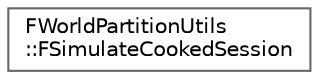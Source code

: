 digraph "Graphical Class Hierarchy"
{
 // INTERACTIVE_SVG=YES
 // LATEX_PDF_SIZE
  bgcolor="transparent";
  edge [fontname=Helvetica,fontsize=10,labelfontname=Helvetica,labelfontsize=10];
  node [fontname=Helvetica,fontsize=10,shape=box,height=0.2,width=0.4];
  rankdir="LR";
  Node0 [id="Node000000",label="FWorldPartitionUtils\l::FSimulateCookedSession",height=0.2,width=0.4,color="grey40", fillcolor="white", style="filled",URL="$df/dbb/classFWorldPartitionUtils_1_1FSimulateCookedSession.html",tooltip=" "];
}
